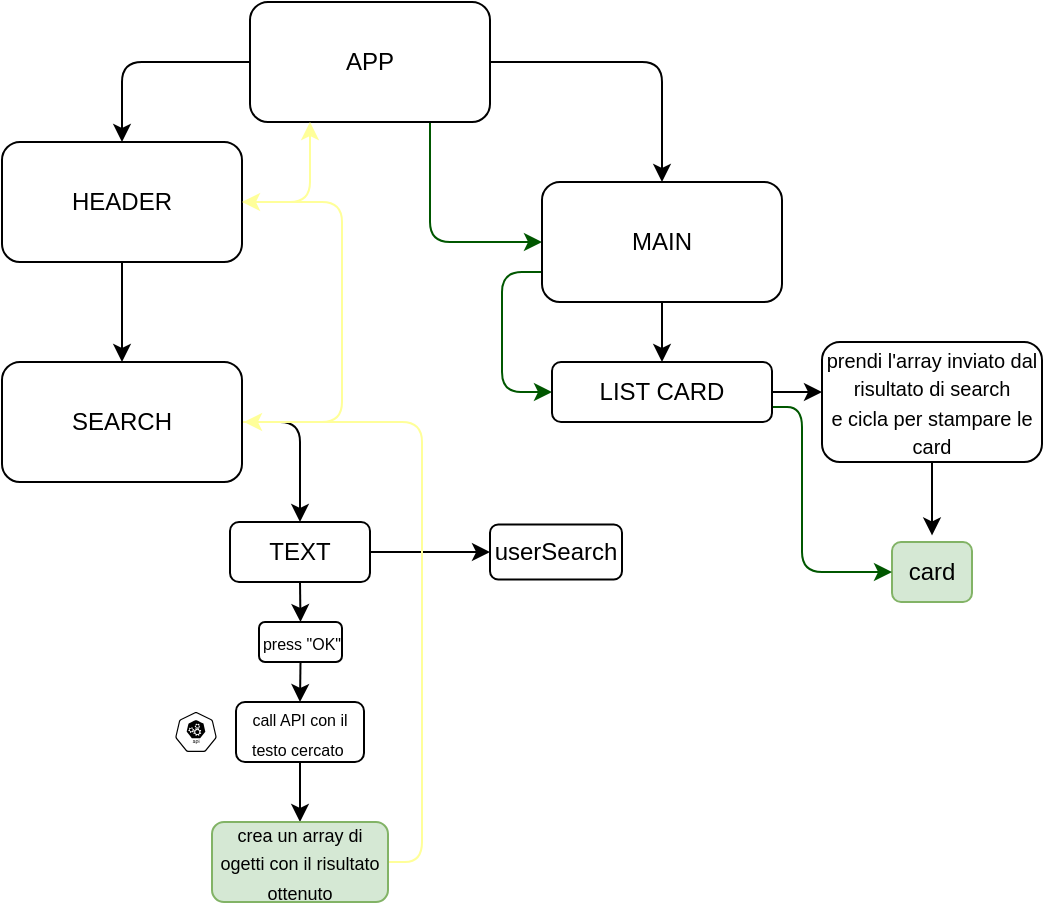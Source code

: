 <mxfile>
    <diagram id="ATcD8fEoeCDQF7GTzRI-" name="Page-1">
        <mxGraphModel dx="91" dy="53" grid="1" gridSize="10" guides="1" tooltips="1" connect="1" arrows="1" fold="1" page="1" pageScale="1" pageWidth="827" pageHeight="1169" math="0" shadow="0">
            <root>
                <mxCell id="0"/>
                <mxCell id="1" parent="0"/>
                <mxCell id="6Gnv4JtEsD5WOK-UEyXu-5" style="edgeStyle=orthogonalEdgeStyle;orthogonalLoop=1;jettySize=auto;html=1;entryX=0.5;entryY=0;entryDx=0;entryDy=0;" parent="1" source="6Gnv4JtEsD5WOK-UEyXu-1" target="6Gnv4JtEsD5WOK-UEyXu-2" edge="1">
                    <mxGeometry relative="1" as="geometry">
                        <mxPoint x="290" y="117" as="targetPoint"/>
                    </mxGeometry>
                </mxCell>
                <mxCell id="6Gnv4JtEsD5WOK-UEyXu-6" style="edgeStyle=orthogonalEdgeStyle;orthogonalLoop=1;jettySize=auto;html=1;entryX=0.5;entryY=0;entryDx=0;entryDy=0;" parent="1" source="6Gnv4JtEsD5WOK-UEyXu-1" target="6Gnv4JtEsD5WOK-UEyXu-3" edge="1">
                    <mxGeometry relative="1" as="geometry"/>
                </mxCell>
                <mxCell id="6Gnv4JtEsD5WOK-UEyXu-32" style="edgeStyle=orthogonalEdgeStyle;orthogonalLoop=1;jettySize=auto;html=1;exitX=0.75;exitY=1;exitDx=0;exitDy=0;entryX=0;entryY=0.5;entryDx=0;entryDy=0;fillColor=#008a00;strokeColor=#005700;" parent="1" source="6Gnv4JtEsD5WOK-UEyXu-1" target="6Gnv4JtEsD5WOK-UEyXu-3" edge="1">
                    <mxGeometry relative="1" as="geometry"/>
                </mxCell>
                <mxCell id="6Gnv4JtEsD5WOK-UEyXu-1" value="APP" style="whiteSpace=wrap;html=1;rounded=1;" parent="1" vertex="1">
                    <mxGeometry x="354" y="30" width="120" height="60" as="geometry"/>
                </mxCell>
                <mxCell id="6Gnv4JtEsD5WOK-UEyXu-16" style="edgeStyle=orthogonalEdgeStyle;orthogonalLoop=1;jettySize=auto;html=1;entryX=0.5;entryY=0;entryDx=0;entryDy=0;" parent="1" source="6Gnv4JtEsD5WOK-UEyXu-2" edge="1">
                    <mxGeometry relative="1" as="geometry">
                        <mxPoint x="290" y="210" as="targetPoint"/>
                    </mxGeometry>
                </mxCell>
                <mxCell id="6Gnv4JtEsD5WOK-UEyXu-31" style="edgeStyle=orthogonalEdgeStyle;orthogonalLoop=1;jettySize=auto;html=1;entryX=0.25;entryY=1;entryDx=0;entryDy=0;fillColor=#a20025;strokeColor=#FFFF99;" parent="1" source="6Gnv4JtEsD5WOK-UEyXu-2" target="6Gnv4JtEsD5WOK-UEyXu-1" edge="1">
                    <mxGeometry relative="1" as="geometry"/>
                </mxCell>
                <mxCell id="6Gnv4JtEsD5WOK-UEyXu-2" value="HEADER" style="whiteSpace=wrap;html=1;rounded=1;" parent="1" vertex="1">
                    <mxGeometry x="230" y="100" width="120" height="60" as="geometry"/>
                </mxCell>
                <mxCell id="6Gnv4JtEsD5WOK-UEyXu-42" value="" style="edgeStyle=orthogonalEdgeStyle;orthogonalLoop=1;jettySize=auto;html=1;" parent="1" source="6Gnv4JtEsD5WOK-UEyXu-3" target="6Gnv4JtEsD5WOK-UEyXu-40" edge="1">
                    <mxGeometry relative="1" as="geometry"/>
                </mxCell>
                <mxCell id="6Gnv4JtEsD5WOK-UEyXu-45" style="edgeStyle=orthogonalEdgeStyle;orthogonalLoop=1;jettySize=auto;html=1;exitX=0;exitY=0.75;exitDx=0;exitDy=0;entryX=0;entryY=0.5;entryDx=0;entryDy=0;fillColor=#008a00;strokeColor=#005700;" parent="1" source="6Gnv4JtEsD5WOK-UEyXu-3" target="6Gnv4JtEsD5WOK-UEyXu-40" edge="1">
                    <mxGeometry relative="1" as="geometry"/>
                </mxCell>
                <mxCell id="6Gnv4JtEsD5WOK-UEyXu-3" value="MAIN" style="whiteSpace=wrap;html=1;rounded=1;" parent="1" vertex="1">
                    <mxGeometry x="500" y="120" width="120" height="60" as="geometry"/>
                </mxCell>
                <mxCell id="6Gnv4JtEsD5WOK-UEyXu-13" style="edgeStyle=orthogonalEdgeStyle;orthogonalLoop=1;jettySize=auto;html=1;exitX=1;exitY=0.5;exitDx=0;exitDy=0;entryX=0.5;entryY=0;entryDx=0;entryDy=0;" parent="1" source="6Gnv4JtEsD5WOK-UEyXu-7" target="6Gnv4JtEsD5WOK-UEyXu-11" edge="1">
                    <mxGeometry relative="1" as="geometry"/>
                </mxCell>
                <mxCell id="6Gnv4JtEsD5WOK-UEyXu-30" style="edgeStyle=orthogonalEdgeStyle;orthogonalLoop=1;jettySize=auto;html=1;entryX=1;entryY=0.5;entryDx=0;entryDy=0;fillColor=#a20025;strokeColor=#FFFF99;" parent="1" source="6Gnv4JtEsD5WOK-UEyXu-7" target="6Gnv4JtEsD5WOK-UEyXu-2" edge="1">
                    <mxGeometry relative="1" as="geometry">
                        <Array as="points">
                            <mxPoint x="400" y="240"/>
                            <mxPoint x="400" y="130"/>
                        </Array>
                    </mxGeometry>
                </mxCell>
                <mxCell id="6Gnv4JtEsD5WOK-UEyXu-7" value="SEARCH" style="whiteSpace=wrap;html=1;rounded=1;" parent="1" vertex="1">
                    <mxGeometry x="230" y="210" width="120" height="60" as="geometry"/>
                </mxCell>
                <mxCell id="6Gnv4JtEsD5WOK-UEyXu-25" style="edgeStyle=orthogonalEdgeStyle;orthogonalLoop=1;jettySize=auto;html=1;exitX=0.5;exitY=1;exitDx=0;exitDy=0;entryX=0.5;entryY=0;entryDx=0;entryDy=0;" parent="1" source="6Gnv4JtEsD5WOK-UEyXu-11" target="6Gnv4JtEsD5WOK-UEyXu-17" edge="1">
                    <mxGeometry relative="1" as="geometry"/>
                </mxCell>
                <mxCell id="3" value="" style="edgeStyle=orthogonalEdgeStyle;rounded=0;orthogonalLoop=1;jettySize=auto;html=1;" parent="1" source="6Gnv4JtEsD5WOK-UEyXu-11" target="2" edge="1">
                    <mxGeometry relative="1" as="geometry"/>
                </mxCell>
                <mxCell id="6Gnv4JtEsD5WOK-UEyXu-11" value="TEXT" style="whiteSpace=wrap;html=1;rounded=1;" parent="1" vertex="1">
                    <mxGeometry x="344" y="290" width="70" height="30" as="geometry"/>
                </mxCell>
                <mxCell id="6Gnv4JtEsD5WOK-UEyXu-26" style="edgeStyle=orthogonalEdgeStyle;orthogonalLoop=1;jettySize=auto;html=1;exitX=0.5;exitY=1;exitDx=0;exitDy=0;entryX=0.5;entryY=0;entryDx=0;entryDy=0;" parent="1" source="6Gnv4JtEsD5WOK-UEyXu-17" target="6Gnv4JtEsD5WOK-UEyXu-22" edge="1">
                    <mxGeometry relative="1" as="geometry"/>
                </mxCell>
                <mxCell id="6Gnv4JtEsD5WOK-UEyXu-17" value="&lt;font style=&quot;font-size: 8px&quot;&gt;press &quot;OK&quot;&lt;/font&gt;" style="whiteSpace=wrap;html=1;rounded=1;" parent="1" vertex="1">
                    <mxGeometry x="358.5" y="340" width="41.5" height="20" as="geometry"/>
                </mxCell>
                <mxCell id="6Gnv4JtEsD5WOK-UEyXu-21" value="" style="html=1;dashed=0;whitespace=wrap;points=[[0.005,0.63,0],[0.1,0.2,0],[0.9,0.2,0],[0.5,0,0],[0.995,0.63,0],[0.72,0.99,0],[0.5,1,0],[0.28,0.99,0]];shape=mxgraph.kubernetes.icon;prIcon=api;rounded=1;" parent="1" vertex="1">
                    <mxGeometry x="310" y="385" width="34" height="20" as="geometry"/>
                </mxCell>
                <mxCell id="6Gnv4JtEsD5WOK-UEyXu-28" value="" style="edgeStyle=orthogonalEdgeStyle;orthogonalLoop=1;jettySize=auto;html=1;" parent="1" source="6Gnv4JtEsD5WOK-UEyXu-22" target="6Gnv4JtEsD5WOK-UEyXu-27" edge="1">
                    <mxGeometry relative="1" as="geometry"/>
                </mxCell>
                <mxCell id="6Gnv4JtEsD5WOK-UEyXu-22" value="&lt;font style=&quot;font-size: 8px&quot;&gt;call API con il testo cercato&amp;nbsp;&lt;/font&gt;" style="whiteSpace=wrap;html=1;rounded=1;" parent="1" vertex="1">
                    <mxGeometry x="347" y="380" width="64" height="30" as="geometry"/>
                </mxCell>
                <mxCell id="6Gnv4JtEsD5WOK-UEyXu-29" style="edgeStyle=orthogonalEdgeStyle;orthogonalLoop=1;jettySize=auto;html=1;fillColor=#a20025;strokeColor=#FFFF99;" parent="1" source="6Gnv4JtEsD5WOK-UEyXu-27" edge="1">
                    <mxGeometry relative="1" as="geometry">
                        <Array as="points">
                            <mxPoint x="440" y="460"/>
                            <mxPoint x="440" y="240"/>
                            <mxPoint x="351" y="240"/>
                        </Array>
                        <mxPoint x="351" y="240" as="targetPoint"/>
                    </mxGeometry>
                </mxCell>
                <mxCell id="6Gnv4JtEsD5WOK-UEyXu-27" value="&lt;font style=&quot;font-size: 9px&quot;&gt;crea un array di ogetti con il risultato ottenuto&lt;/font&gt;" style="whiteSpace=wrap;html=1;rounded=1;strokeColor=#82b366;fillColor=#d5e8d4;fontColor=#000000;" parent="1" vertex="1">
                    <mxGeometry x="335" y="440" width="88" height="40" as="geometry"/>
                </mxCell>
                <mxCell id="6Gnv4JtEsD5WOK-UEyXu-33" value="card" style="whiteSpace=wrap;html=1;rounded=1;fillColor=#d5e8d4;strokeColor=#82b366;fontColor=#000000;" parent="1" vertex="1">
                    <mxGeometry x="675" y="300" width="40" height="30" as="geometry"/>
                </mxCell>
                <mxCell id="6Gnv4JtEsD5WOK-UEyXu-44" style="edgeStyle=orthogonalEdgeStyle;orthogonalLoop=1;jettySize=auto;html=1;entryX=0.5;entryY=-0.11;entryDx=0;entryDy=0;entryPerimeter=0;" parent="1" source="6Gnv4JtEsD5WOK-UEyXu-37" target="6Gnv4JtEsD5WOK-UEyXu-33" edge="1">
                    <mxGeometry relative="1" as="geometry"/>
                </mxCell>
                <mxCell id="6Gnv4JtEsD5WOK-UEyXu-37" value="&lt;font size=&quot;1&quot;&gt;prendi l'array inviato dal risultato di search&lt;br&gt;e cicla per stampare le card&lt;br&gt;&lt;/font&gt;" style="whiteSpace=wrap;html=1;rounded=1;" parent="1" vertex="1">
                    <mxGeometry x="640" y="200" width="110" height="60" as="geometry"/>
                </mxCell>
                <mxCell id="6Gnv4JtEsD5WOK-UEyXu-43" style="edgeStyle=orthogonalEdgeStyle;orthogonalLoop=1;jettySize=auto;html=1;exitX=1;exitY=0.5;exitDx=0;exitDy=0;entryX=0;entryY=0.421;entryDx=0;entryDy=0;entryPerimeter=0;" parent="1" source="6Gnv4JtEsD5WOK-UEyXu-40" target="6Gnv4JtEsD5WOK-UEyXu-37" edge="1">
                    <mxGeometry relative="1" as="geometry"/>
                </mxCell>
                <mxCell id="6Gnv4JtEsD5WOK-UEyXu-46" style="edgeStyle=orthogonalEdgeStyle;orthogonalLoop=1;jettySize=auto;html=1;exitX=1;exitY=0.75;exitDx=0;exitDy=0;entryX=0;entryY=0.5;entryDx=0;entryDy=0;fillColor=#008a00;strokeColor=#005700;" parent="1" source="6Gnv4JtEsD5WOK-UEyXu-40" target="6Gnv4JtEsD5WOK-UEyXu-33" edge="1">
                    <mxGeometry relative="1" as="geometry">
                        <Array as="points">
                            <mxPoint x="630" y="232"/>
                            <mxPoint x="630" y="315"/>
                        </Array>
                    </mxGeometry>
                </mxCell>
                <mxCell id="6Gnv4JtEsD5WOK-UEyXu-40" value="LIST CARD" style="whiteSpace=wrap;html=1;rounded=1;" parent="1" vertex="1">
                    <mxGeometry x="505" y="210" width="110" height="30" as="geometry"/>
                </mxCell>
                <mxCell id="2" value="userSearch" style="whiteSpace=wrap;html=1;rounded=1;" parent="1" vertex="1">
                    <mxGeometry x="474" y="291.25" width="66" height="27.5" as="geometry"/>
                </mxCell>
            </root>
        </mxGraphModel>
    </diagram>
</mxfile>